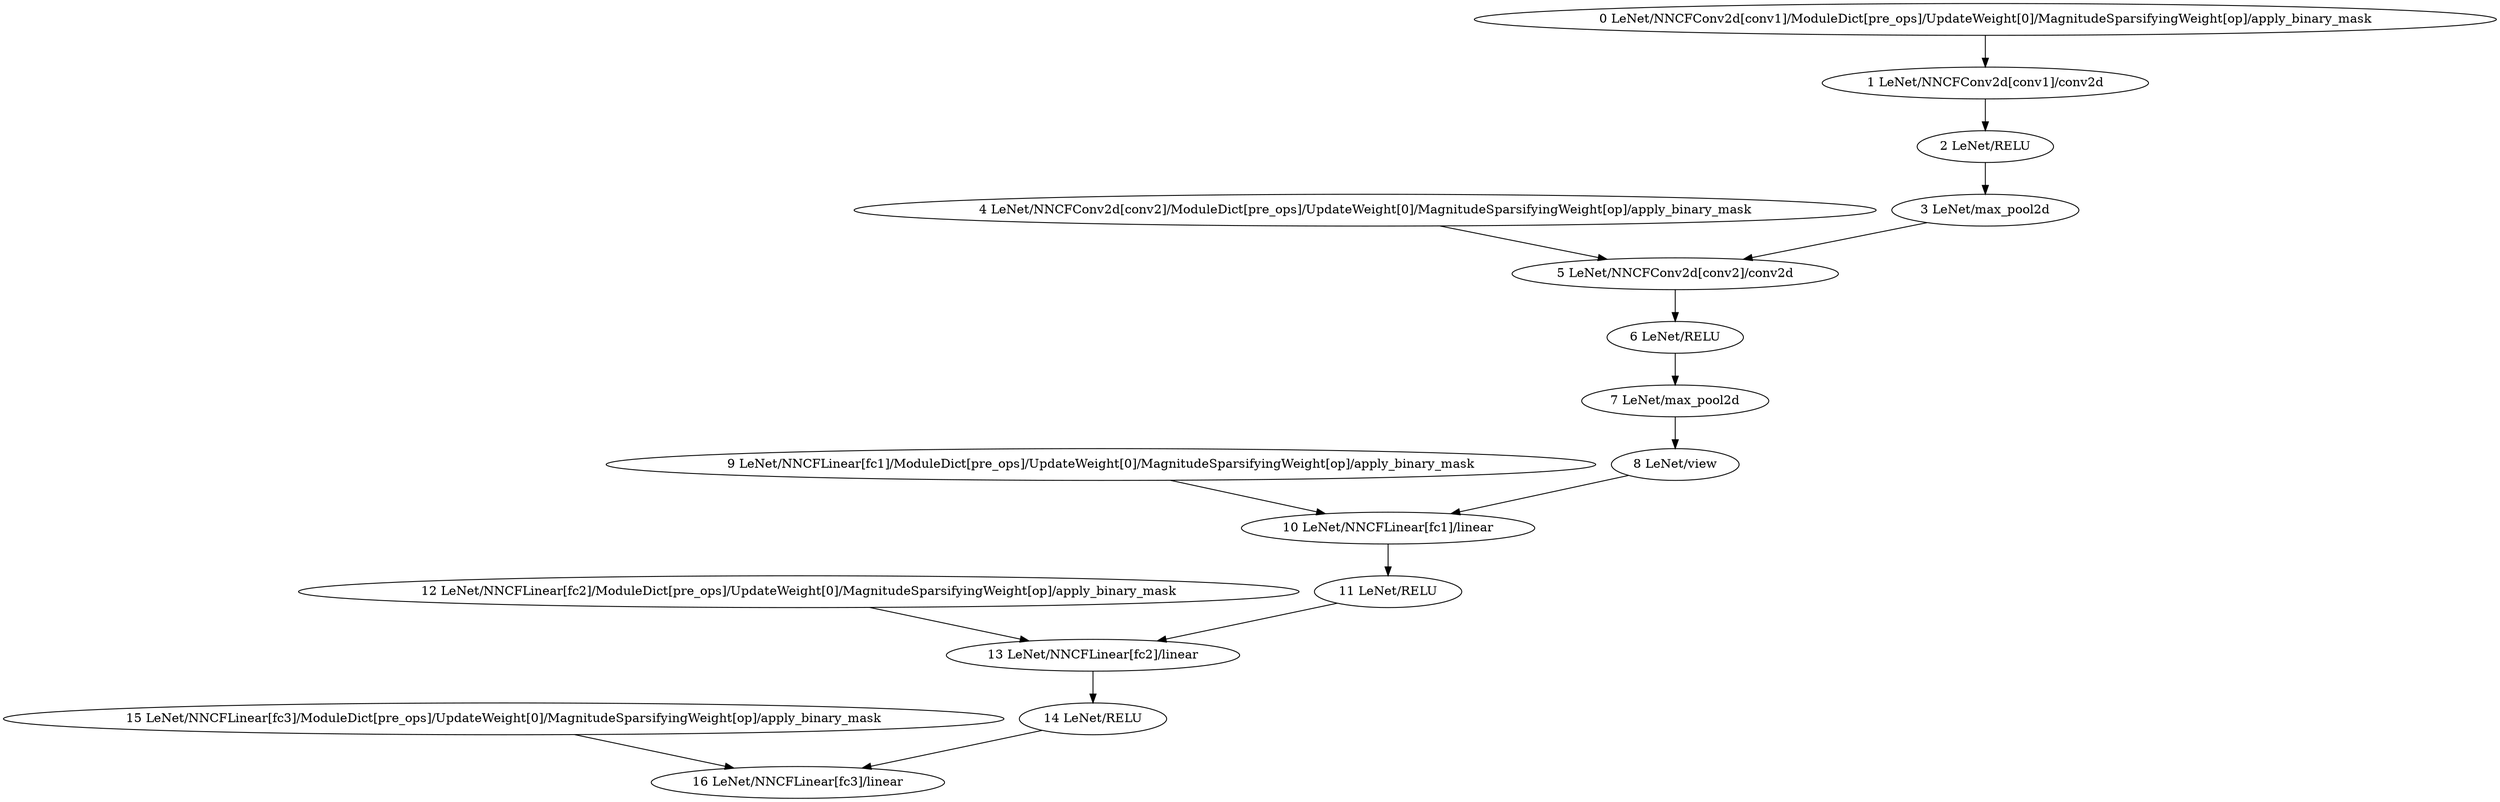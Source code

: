strict digraph  {
"6 LeNet/RELU" [id=6, scope=LeNet, type=RELU];
"8 LeNet/view" [id=8, scope=LeNet, type=view];
"15 LeNet/NNCFLinear[fc3]/ModuleDict[pre_ops]/UpdateWeight[0]/MagnitudeSparsifyingWeight[op]/apply_binary_mask" [id=15, scope="LeNet/NNCFLinear[fc3]/ModuleDict[pre_ops]/UpdateWeight[0]/MagnitudeSparsifyingWeight[op]", type=apply_binary_mask];
"11 LeNet/RELU" [id=11, scope=LeNet, type=RELU];
"9 LeNet/NNCFLinear[fc1]/ModuleDict[pre_ops]/UpdateWeight[0]/MagnitudeSparsifyingWeight[op]/apply_binary_mask" [id=9, scope="LeNet/NNCFLinear[fc1]/ModuleDict[pre_ops]/UpdateWeight[0]/MagnitudeSparsifyingWeight[op]", type=apply_binary_mask];
"4 LeNet/NNCFConv2d[conv2]/ModuleDict[pre_ops]/UpdateWeight[0]/MagnitudeSparsifyingWeight[op]/apply_binary_mask" [id=4, scope="LeNet/NNCFConv2d[conv2]/ModuleDict[pre_ops]/UpdateWeight[0]/MagnitudeSparsifyingWeight[op]", type=apply_binary_mask];
"1 LeNet/NNCFConv2d[conv1]/conv2d" [id=1, scope="LeNet/NNCFConv2d[conv1]", type=conv2d];
"7 LeNet/max_pool2d" [id=7, scope=LeNet, type=max_pool2d];
"12 LeNet/NNCFLinear[fc2]/ModuleDict[pre_ops]/UpdateWeight[0]/MagnitudeSparsifyingWeight[op]/apply_binary_mask" [id=12, scope="LeNet/NNCFLinear[fc2]/ModuleDict[pre_ops]/UpdateWeight[0]/MagnitudeSparsifyingWeight[op]", type=apply_binary_mask];
"10 LeNet/NNCFLinear[fc1]/linear" [id=10, scope="LeNet/NNCFLinear[fc1]", type=linear];
"0 LeNet/NNCFConv2d[conv1]/ModuleDict[pre_ops]/UpdateWeight[0]/MagnitudeSparsifyingWeight[op]/apply_binary_mask" [id=0, scope="LeNet/NNCFConv2d[conv1]/ModuleDict[pre_ops]/UpdateWeight[0]/MagnitudeSparsifyingWeight[op]", type=apply_binary_mask];
"3 LeNet/max_pool2d" [id=3, scope=LeNet, type=max_pool2d];
"5 LeNet/NNCFConv2d[conv2]/conv2d" [id=5, scope="LeNet/NNCFConv2d[conv2]", type=conv2d];
"13 LeNet/NNCFLinear[fc2]/linear" [id=13, scope="LeNet/NNCFLinear[fc2]", type=linear];
"14 LeNet/RELU" [id=14, scope=LeNet, type=RELU];
"16 LeNet/NNCFLinear[fc3]/linear" [id=16, scope="LeNet/NNCFLinear[fc3]", type=linear];
"2 LeNet/RELU" [id=2, scope=LeNet, type=RELU];
"6 LeNet/RELU" -> "7 LeNet/max_pool2d";
"8 LeNet/view" -> "10 LeNet/NNCFLinear[fc1]/linear";
"15 LeNet/NNCFLinear[fc3]/ModuleDict[pre_ops]/UpdateWeight[0]/MagnitudeSparsifyingWeight[op]/apply_binary_mask" -> "16 LeNet/NNCFLinear[fc3]/linear";
"11 LeNet/RELU" -> "13 LeNet/NNCFLinear[fc2]/linear";
"9 LeNet/NNCFLinear[fc1]/ModuleDict[pre_ops]/UpdateWeight[0]/MagnitudeSparsifyingWeight[op]/apply_binary_mask" -> "10 LeNet/NNCFLinear[fc1]/linear";
"4 LeNet/NNCFConv2d[conv2]/ModuleDict[pre_ops]/UpdateWeight[0]/MagnitudeSparsifyingWeight[op]/apply_binary_mask" -> "5 LeNet/NNCFConv2d[conv2]/conv2d";
"1 LeNet/NNCFConv2d[conv1]/conv2d" -> "2 LeNet/RELU";
"7 LeNet/max_pool2d" -> "8 LeNet/view";
"12 LeNet/NNCFLinear[fc2]/ModuleDict[pre_ops]/UpdateWeight[0]/MagnitudeSparsifyingWeight[op]/apply_binary_mask" -> "13 LeNet/NNCFLinear[fc2]/linear";
"10 LeNet/NNCFLinear[fc1]/linear" -> "11 LeNet/RELU";
"0 LeNet/NNCFConv2d[conv1]/ModuleDict[pre_ops]/UpdateWeight[0]/MagnitudeSparsifyingWeight[op]/apply_binary_mask" -> "1 LeNet/NNCFConv2d[conv1]/conv2d";
"3 LeNet/max_pool2d" -> "5 LeNet/NNCFConv2d[conv2]/conv2d";
"5 LeNet/NNCFConv2d[conv2]/conv2d" -> "6 LeNet/RELU";
"13 LeNet/NNCFLinear[fc2]/linear" -> "14 LeNet/RELU";
"14 LeNet/RELU" -> "16 LeNet/NNCFLinear[fc3]/linear";
"2 LeNet/RELU" -> "3 LeNet/max_pool2d";
}

